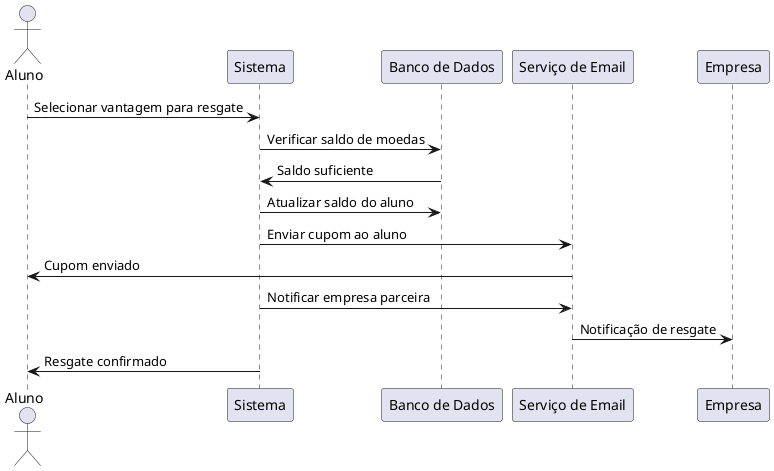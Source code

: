 @startuml
actor Aluno
participant "Sistema" as Sistema
participant "Banco de Dados" as BD
participant "Serviço de Email" as Email

Aluno -> Sistema: Selecionar vantagem para resgate
Sistema -> BD: Verificar saldo de moedas
BD -> Sistema: Saldo suficiente
Sistema -> BD: Atualizar saldo do aluno
Sistema -> Email: Enviar cupom ao aluno
Email -> Aluno: Cupom enviado
Sistema -> Email: Notificar empresa parceira
Email -> Empresa: Notificação de resgate
Sistema -> Aluno: Resgate confirmado
@enduml